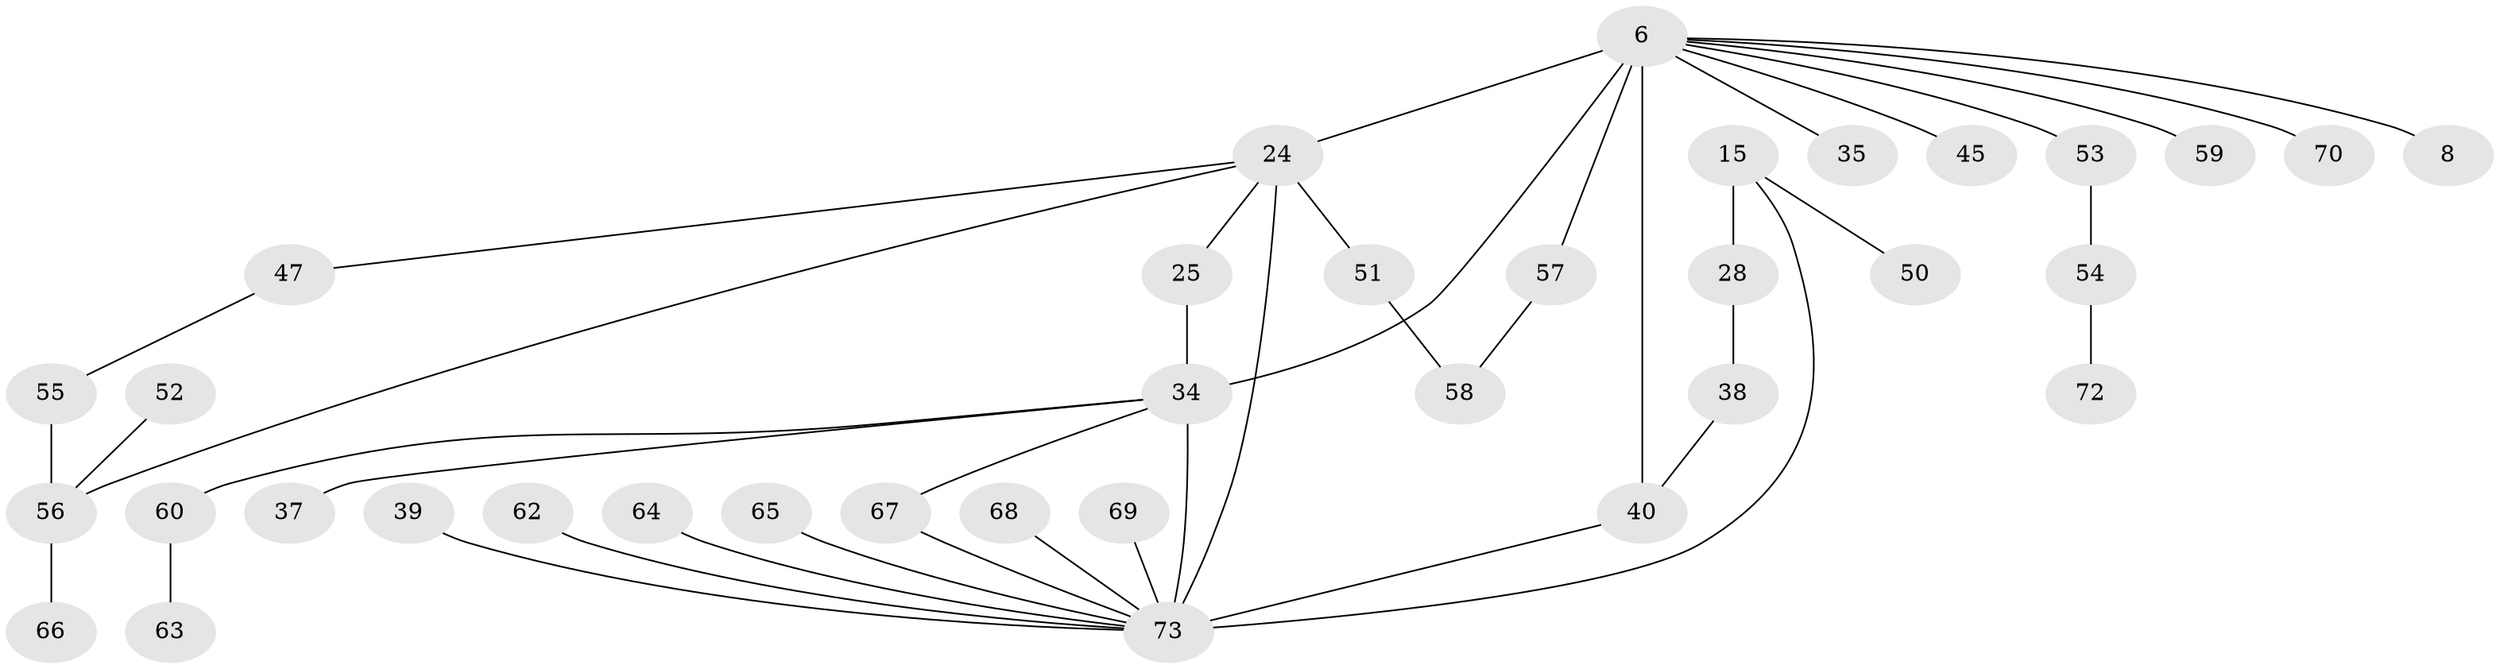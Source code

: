 // original degree distribution, {9: 0.0136986301369863, 4: 0.1643835616438356, 2: 0.3424657534246575, 7: 0.0136986301369863, 5: 0.0273972602739726, 1: 0.3287671232876712, 3: 0.1095890410958904}
// Generated by graph-tools (version 1.1) at 2025/42/03/09/25 04:42:23]
// undirected, 36 vertices, 42 edges
graph export_dot {
graph [start="1"]
  node [color=gray90,style=filled];
  6 [super="+1+3+4"];
  8;
  15;
  24 [super="+19"];
  25;
  28 [super="+16"];
  34 [super="+13+14"];
  35;
  37;
  38;
  39;
  40 [super="+10+12"];
  45 [super="+20"];
  47 [super="+11"];
  50;
  51;
  52;
  53;
  54;
  55;
  56 [super="+9+21+27+33"];
  57 [super="+17"];
  58 [super="+31+36"];
  59;
  60 [super="+29"];
  62;
  63;
  64 [super="+26"];
  65;
  66;
  67;
  68;
  69;
  70;
  72;
  73 [super="+44+46+49+71"];
  6 -- 70;
  6 -- 8;
  6 -- 59;
  6 -- 35;
  6 -- 53;
  6 -- 24 [weight=2];
  6 -- 34 [weight=2];
  6 -- 57;
  6 -- 40 [weight=2];
  6 -- 45;
  15 -- 28 [weight=2];
  15 -- 50;
  15 -- 73;
  24 -- 51;
  24 -- 25;
  24 -- 56;
  24 -- 47;
  24 -- 73 [weight=3];
  25 -- 34;
  28 -- 38;
  34 -- 67;
  34 -- 37;
  34 -- 60;
  34 -- 73;
  38 -- 40;
  39 -- 73;
  40 -- 73 [weight=2];
  47 -- 55;
  51 -- 58;
  52 -- 56;
  53 -- 54;
  54 -- 72;
  55 -- 56;
  56 -- 66;
  57 -- 58;
  60 -- 63;
  62 -- 73;
  64 -- 73;
  65 -- 73;
  67 -- 73;
  68 -- 73;
  69 -- 73;
}
